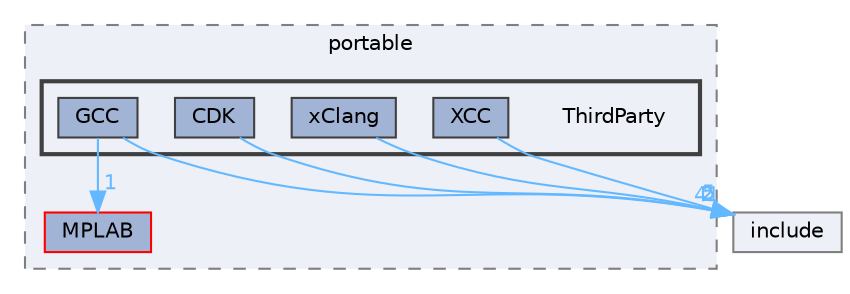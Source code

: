 digraph "D:/Projects/Raspberrypi_pico/pico_freertos_final/freertos_pico2/pico_freertos/FreeRTOS-Kernel/portable/ThirdParty"
{
 // LATEX_PDF_SIZE
  bgcolor="transparent";
  edge [fontname=Helvetica,fontsize=10,labelfontname=Helvetica,labelfontsize=10];
  node [fontname=Helvetica,fontsize=10,shape=box,height=0.2,width=0.4];
  compound=true
  subgraph clusterdir_2901950e674b11bd625d37cd8c5cecca {
    graph [ bgcolor="#edf0f7", pencolor="grey50", label="portable", fontname=Helvetica,fontsize=10 style="filled,dashed", URL="dir_2901950e674b11bd625d37cd8c5cecca.html",tooltip=""]
  dir_7c52978c89e9f30ed23d783e5fa764cc [label="MPLAB", fillcolor="#a2b4d6", color="red", style="filled", URL="dir_7c52978c89e9f30ed23d783e5fa764cc.html",tooltip=""];
  subgraph clusterdir_d47c1b7ece71fdb3ba53b178e069a008 {
    graph [ bgcolor="#edf0f7", pencolor="grey25", label="", fontname=Helvetica,fontsize=10 style="filled,bold", URL="dir_d47c1b7ece71fdb3ba53b178e069a008.html",tooltip=""]
    dir_d47c1b7ece71fdb3ba53b178e069a008 [shape=plaintext, label="ThirdParty"];
  dir_0412727f09b226b86f52972afb53a8f2 [label="CDK", fillcolor="#a2b4d6", color="grey25", style="filled", URL="dir_0412727f09b226b86f52972afb53a8f2.html",tooltip=""];
  dir_9795ec736e46946241a3350cc6bff278 [label="GCC", fillcolor="#a2b4d6", color="grey25", style="filled", URL="dir_9795ec736e46946241a3350cc6bff278.html",tooltip=""];
  dir_741c19d38c398978251786f840315afd [label="XCC", fillcolor="#a2b4d6", color="grey25", style="filled", URL="dir_741c19d38c398978251786f840315afd.html",tooltip=""];
  dir_8d412aba0ea9e46cbfe491a4741609da [label="xClang", fillcolor="#a2b4d6", color="grey25", style="filled", URL="dir_8d412aba0ea9e46cbfe491a4741609da.html",tooltip=""];
  }
  }
  dir_c69ece34c3f150cb2c6f1098178b172a [label="include", fillcolor="#edf0f7", color="grey50", style="filled", URL="dir_c69ece34c3f150cb2c6f1098178b172a.html",tooltip=""];
  dir_0412727f09b226b86f52972afb53a8f2->dir_c69ece34c3f150cb2c6f1098178b172a [headlabel="2", labeldistance=1.5 headhref="dir_000094_000125.html" href="dir_000094_000125.html" color="steelblue1" fontcolor="steelblue1"];
  dir_9795ec736e46946241a3350cc6bff278->dir_c69ece34c3f150cb2c6f1098178b172a [headlabel="41", labeldistance=1.5 headhref="dir_000117_000125.html" href="dir_000117_000125.html" color="steelblue1" fontcolor="steelblue1"];
  dir_9795ec736e46946241a3350cc6bff278->dir_7c52978c89e9f30ed23d783e5fa764cc [headlabel="1", labeldistance=1.5 headhref="dir_000117_000141.html" href="dir_000117_000141.html" color="steelblue1" fontcolor="steelblue1"];
  dir_741c19d38c398978251786f840315afd->dir_c69ece34c3f150cb2c6f1098178b172a [headlabel="5", labeldistance=1.5 headhref="dir_000251_000125.html" href="dir_000251_000125.html" color="steelblue1" fontcolor="steelblue1"];
  dir_8d412aba0ea9e46cbfe491a4741609da->dir_c69ece34c3f150cb2c6f1098178b172a [headlabel="2", labeldistance=1.5 headhref="dir_000252_000125.html" href="dir_000252_000125.html" color="steelblue1" fontcolor="steelblue1"];
}
